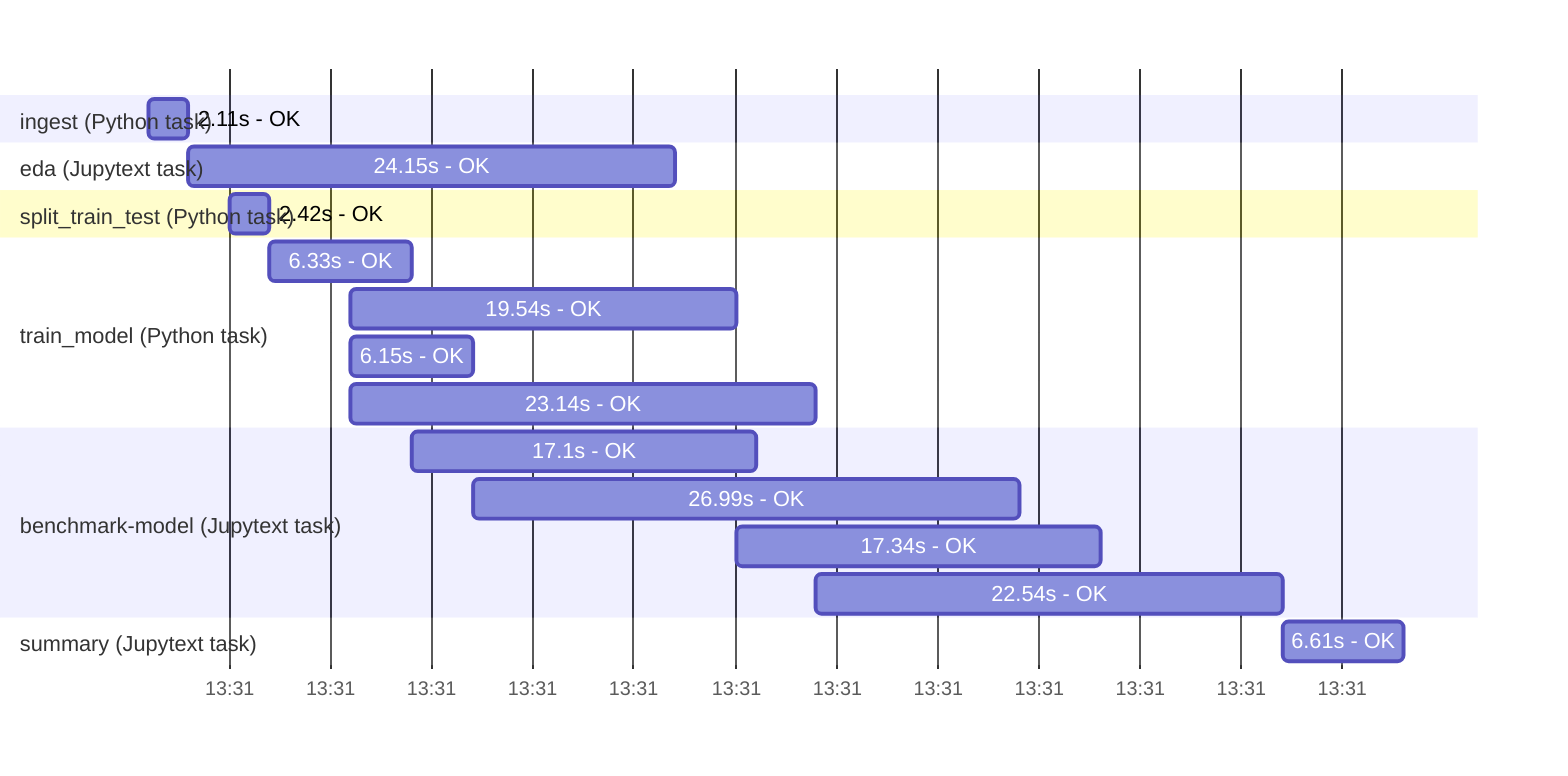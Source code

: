 gantt
    %% Mermaid input file for drawing Gantt chart of runlog runtimes
    %% See https://mermaid-js.github.io/mermaid/#/gantt
    %%
    axisFormat %H:%M
    %%
    %% Give timestamps as unix timestamps (ms)
    dateFormat x
    %%
    section ingest (Python task)
    2.11s - OK : , 1690266941 , 1690266943 
    section eda (Jupytext task)
    24.15s - OK : , 1690266943 , 1690266967 
    section split_train_test (Python task)
    2.42s - OK : , 1690266945 , 1690266947 
    section train_model (Python task)
    6.33s - OK : , 1690266947 , 1690266954 
    section train_model (Python task)
    19.54s - OK : , 1690266951 , 1690266970 
    section train_model (Python task)
    6.15s - OK : , 1690266951 , 1690266957 
    section train_model (Python task)
    23.14s - OK : , 1690266951 , 1690266974 
    section benchmark-model (Jupytext task)
    17.1s - OK : , 1690266954 , 1690266971 
    section benchmark-model (Jupytext task)
    26.99s - OK : , 1690266957 , 1690266984 
    section benchmark-model (Jupytext task)
    17.34s - OK : , 1690266970 , 1690266988 
    section benchmark-model (Jupytext task)
    22.54s - OK : , 1690266974 , 1690266997 
    section summary (Jupytext task)
    6.61s - OK : , 1690266997 , 1690267003
